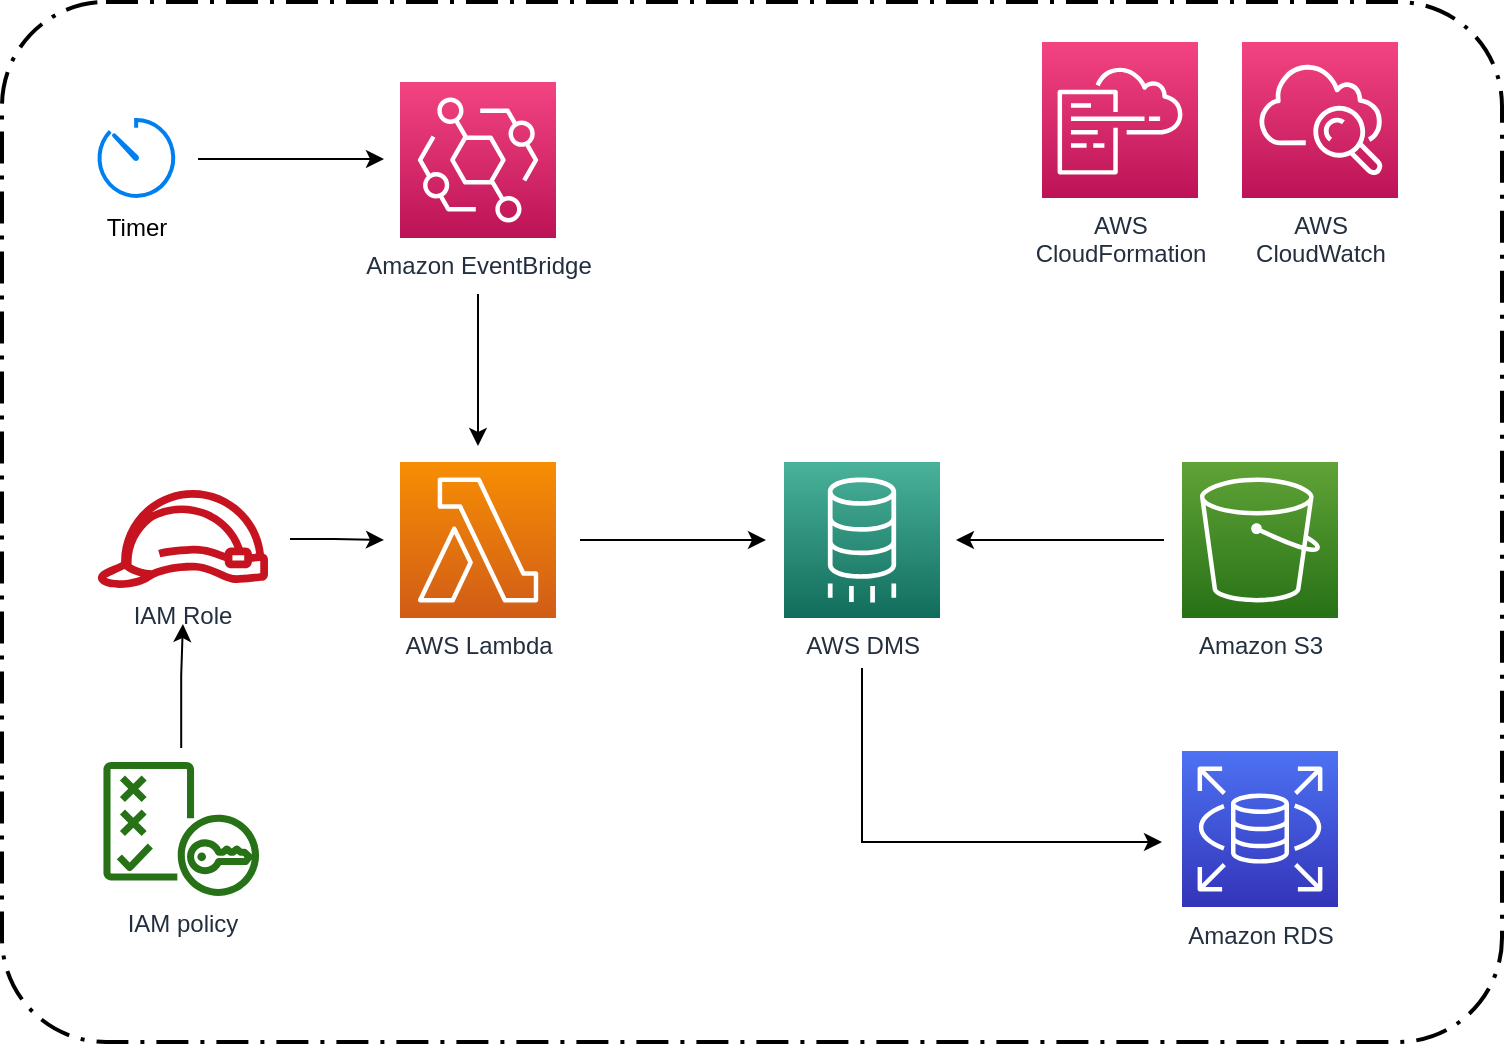 <mxfile version="12.4.8" type="device"><diagram id="M_lvTl3Z1GvlbxtXzP1C" name="Page-1"><mxGraphModel dx="774" dy="1018" grid="1" gridSize="10" guides="1" tooltips="1" connect="1" arrows="1" fold="1" page="1" pageScale="1" pageWidth="850" pageHeight="1100" math="0" shadow="0"><root><mxCell id="0"/><mxCell id="1" parent="0"/><mxCell id="GIsi_tDx4NwbjjqciDg_-1" value="" style="rounded=1;arcSize=10;dashed=1;fillColor=none;gradientColor=none;dashPattern=8 3 1 3;strokeWidth=2;" vertex="1" parent="1"><mxGeometry x="1130" y="100" width="750" height="520" as="geometry"/></mxCell><mxCell id="GIsi_tDx4NwbjjqciDg_-8" style="edgeStyle=orthogonalEdgeStyle;rounded=0;orthogonalLoop=1;jettySize=auto;html=1;targetPerimeterSpacing=8;sourcePerimeterSpacing=28;" edge="1" parent="1" source="GIsi_tDx4NwbjjqciDg_-2" target="GIsi_tDx4NwbjjqciDg_-6"><mxGeometry relative="1" as="geometry"/></mxCell><mxCell id="GIsi_tDx4NwbjjqciDg_-2" value="&lt;div&gt;Amazon EventBridge&lt;/div&gt;" style="outlineConnect=0;fontColor=#232F3E;gradientColor=#F34482;gradientDirection=north;fillColor=#BC1356;strokeColor=#ffffff;dashed=0;verticalLabelPosition=bottom;verticalAlign=top;align=center;html=1;fontSize=12;fontStyle=0;aspect=fixed;shape=mxgraph.aws4.resourceIcon;resIcon=mxgraph.aws4.eventbridge;" vertex="1" parent="1"><mxGeometry x="1329" y="140" width="78" height="78" as="geometry"/></mxCell><mxCell id="GIsi_tDx4NwbjjqciDg_-10" style="edgeStyle=orthogonalEdgeStyle;rounded=0;orthogonalLoop=1;jettySize=auto;html=1;sourcePerimeterSpacing=11;targetPerimeterSpacing=8;" edge="1" parent="1" source="GIsi_tDx4NwbjjqciDg_-3" target="GIsi_tDx4NwbjjqciDg_-6"><mxGeometry relative="1" as="geometry"/></mxCell><mxCell id="GIsi_tDx4NwbjjqciDg_-3" value="IAM Role" style="outlineConnect=0;fontColor=#232F3E;gradientColor=none;fillColor=#C7131F;strokeColor=none;dashed=0;verticalLabelPosition=bottom;verticalAlign=top;align=center;html=1;fontSize=12;fontStyle=0;aspect=fixed;pointerEvents=1;shape=mxgraph.aws4.role;" vertex="1" parent="1"><mxGeometry x="1177" y="344" width="86.86" height="49" as="geometry"/></mxCell><mxCell id="GIsi_tDx4NwbjjqciDg_-11" style="edgeStyle=orthogonalEdgeStyle;rounded=0;orthogonalLoop=1;jettySize=auto;html=1;sourcePerimeterSpacing=7;targetPerimeterSpacing=18;" edge="1" parent="1" source="GIsi_tDx4NwbjjqciDg_-4" target="GIsi_tDx4NwbjjqciDg_-3"><mxGeometry relative="1" as="geometry"/></mxCell><mxCell id="GIsi_tDx4NwbjjqciDg_-4" value="&lt;div&gt;IAM policy&lt;/div&gt;" style="outlineConnect=0;fontColor=#232F3E;gradientColor=none;fillColor=#277116;strokeColor=none;dashed=0;verticalLabelPosition=bottom;verticalAlign=top;align=center;html=1;fontSize=12;fontStyle=0;aspect=fixed;pointerEvents=1;shape=mxgraph.aws4.policy;" vertex="1" parent="1"><mxGeometry x="1180.63" y="480" width="78" height="67" as="geometry"/></mxCell><mxCell id="GIsi_tDx4NwbjjqciDg_-5" value="&lt;div&gt;AWS &lt;br&gt;&lt;/div&gt;&lt;div&gt;CloudFormation&lt;/div&gt;" style="outlineConnect=0;fontColor=#232F3E;gradientColor=#F34482;gradientDirection=north;fillColor=#BC1356;strokeColor=#ffffff;dashed=0;verticalLabelPosition=bottom;verticalAlign=top;align=center;html=1;fontSize=12;fontStyle=0;aspect=fixed;shape=mxgraph.aws4.resourceIcon;resIcon=mxgraph.aws4.cloudformation;" vertex="1" parent="1"><mxGeometry x="1650" y="120" width="78" height="78" as="geometry"/></mxCell><mxCell id="GIsi_tDx4NwbjjqciDg_-13" style="edgeStyle=orthogonalEdgeStyle;rounded=0;orthogonalLoop=1;jettySize=auto;html=1;sourcePerimeterSpacing=12;targetPerimeterSpacing=9;" edge="1" parent="1" source="GIsi_tDx4NwbjjqciDg_-6" target="GIsi_tDx4NwbjjqciDg_-12"><mxGeometry relative="1" as="geometry"/></mxCell><mxCell id="GIsi_tDx4NwbjjqciDg_-6" value="AWS Lambda" style="outlineConnect=0;fontColor=#232F3E;gradientColor=#F78E04;gradientDirection=north;fillColor=#D05C17;strokeColor=#ffffff;dashed=0;verticalLabelPosition=bottom;verticalAlign=top;align=center;html=1;fontSize=12;fontStyle=0;aspect=fixed;shape=mxgraph.aws4.resourceIcon;resIcon=mxgraph.aws4.lambda;" vertex="1" parent="1"><mxGeometry x="1329" y="330" width="78" height="78" as="geometry"/></mxCell><mxCell id="GIsi_tDx4NwbjjqciDg_-7" value="&lt;div&gt;AWS &lt;br&gt;&lt;/div&gt;&lt;div&gt;CloudWatch&lt;/div&gt;" style="outlineConnect=0;fontColor=#232F3E;gradientColor=#F34482;gradientDirection=north;fillColor=#BC1356;strokeColor=#ffffff;dashed=0;verticalLabelPosition=bottom;verticalAlign=top;align=center;html=1;fontSize=12;fontStyle=0;aspect=fixed;shape=mxgraph.aws4.resourceIcon;resIcon=mxgraph.aws4.cloudwatch;" vertex="1" parent="1"><mxGeometry x="1750" y="120" width="78" height="78" as="geometry"/></mxCell><mxCell id="GIsi_tDx4NwbjjqciDg_-23" style="edgeStyle=orthogonalEdgeStyle;rounded=0;orthogonalLoop=1;jettySize=auto;html=1;sourcePerimeterSpacing=25;targetPerimeterSpacing=10;" edge="1" parent="1" source="GIsi_tDx4NwbjjqciDg_-12" target="GIsi_tDx4NwbjjqciDg_-15"><mxGeometry relative="1" as="geometry"><Array as="points"><mxPoint x="1560" y="520"/></Array></mxGeometry></mxCell><mxCell id="GIsi_tDx4NwbjjqciDg_-12" value="AWS DMS" style="outlineConnect=0;fontColor=#232F3E;gradientColor=#4AB29A;gradientDirection=north;fillColor=#116D5B;strokeColor=#ffffff;dashed=0;verticalLabelPosition=bottom;verticalAlign=top;align=center;html=1;fontSize=12;fontStyle=0;aspect=fixed;shape=mxgraph.aws4.resourceIcon;resIcon=mxgraph.aws4.database_migration_service;" vertex="1" parent="1"><mxGeometry x="1521" y="330" width="78" height="78" as="geometry"/></mxCell><mxCell id="GIsi_tDx4NwbjjqciDg_-17" style="edgeStyle=orthogonalEdgeStyle;rounded=0;orthogonalLoop=1;jettySize=auto;html=1;sourcePerimeterSpacing=9;targetPerimeterSpacing=8;" edge="1" parent="1" source="GIsi_tDx4NwbjjqciDg_-14" target="GIsi_tDx4NwbjjqciDg_-12"><mxGeometry relative="1" as="geometry"/></mxCell><mxCell id="GIsi_tDx4NwbjjqciDg_-14" value="Amazon S3" style="outlineConnect=0;fontColor=#232F3E;gradientColor=#60A337;gradientDirection=north;fillColor=#277116;strokeColor=#ffffff;dashed=0;verticalLabelPosition=bottom;verticalAlign=top;align=center;html=1;fontSize=12;fontStyle=0;aspect=fixed;shape=mxgraph.aws4.resourceIcon;resIcon=mxgraph.aws4.s3;" vertex="1" parent="1"><mxGeometry x="1720" y="330" width="78" height="78" as="geometry"/></mxCell><mxCell id="GIsi_tDx4NwbjjqciDg_-15" value="&lt;div&gt;Amazon RDS&lt;br&gt;&lt;/div&gt;" style="outlineConnect=0;fontColor=#232F3E;gradientColor=#4D72F3;gradientDirection=north;fillColor=#3334B9;strokeColor=#ffffff;dashed=0;verticalLabelPosition=bottom;verticalAlign=top;align=center;html=1;fontSize=12;fontStyle=0;aspect=fixed;shape=mxgraph.aws4.resourceIcon;resIcon=mxgraph.aws4.rds;" vertex="1" parent="1"><mxGeometry x="1720" y="474.5" width="78" height="78" as="geometry"/></mxCell><mxCell id="GIsi_tDx4NwbjjqciDg_-24" style="edgeStyle=orthogonalEdgeStyle;rounded=0;orthogonalLoop=1;jettySize=auto;html=1;sourcePerimeterSpacing=12;targetPerimeterSpacing=9;" edge="1" parent="1"><mxGeometry relative="1" as="geometry"><mxPoint x="1228" y="178.5" as="sourcePoint"/><mxPoint x="1321" y="178.5" as="targetPoint"/></mxGeometry></mxCell><mxCell id="GIsi_tDx4NwbjjqciDg_-25" value="&lt;div&gt;Timer&lt;/div&gt;" style="html=1;verticalLabelPosition=bottom;align=center;labelBackgroundColor=#ffffff;verticalAlign=top;strokeWidth=2;strokeColor=#0080F0;shadow=0;dashed=0;shape=mxgraph.ios7.icons.gauge;" vertex="1" parent="1"><mxGeometry x="1177" y="159" width="40" height="40" as="geometry"/></mxCell></root></mxGraphModel></diagram></mxfile>